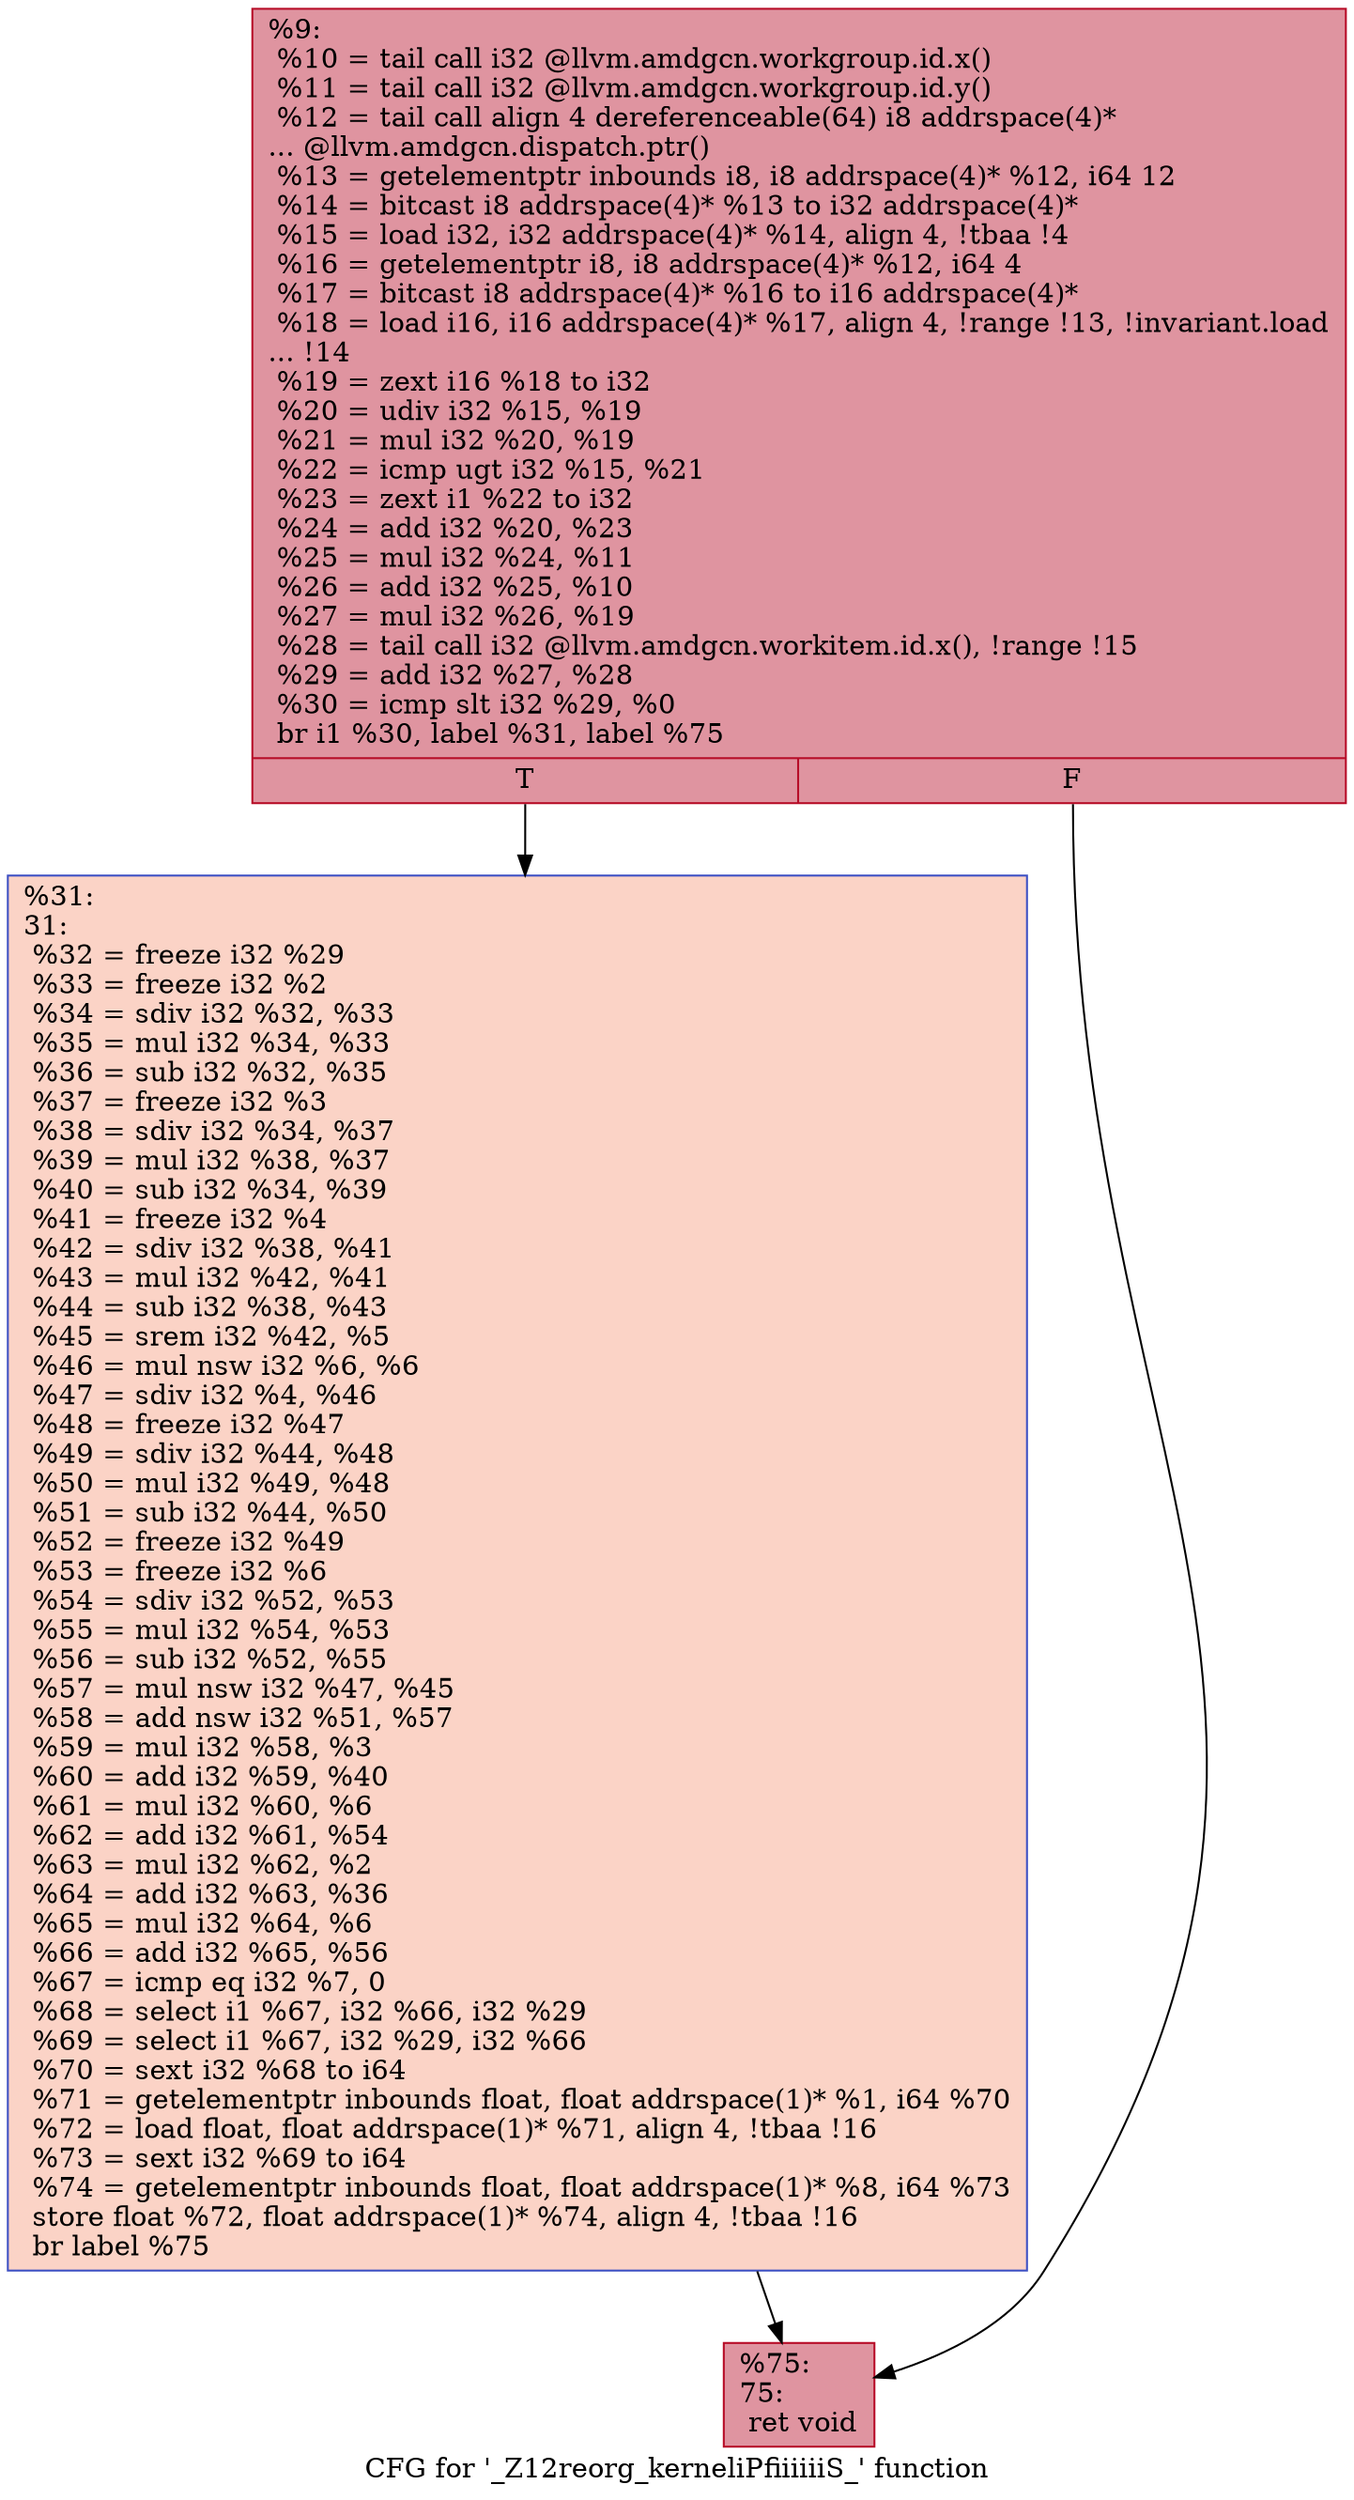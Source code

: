 digraph "CFG for '_Z12reorg_kerneliPfiiiiiiS_' function" {
	label="CFG for '_Z12reorg_kerneliPfiiiiiiS_' function";

	Node0x5af7de0 [shape=record,color="#b70d28ff", style=filled, fillcolor="#b70d2870",label="{%9:\l  %10 = tail call i32 @llvm.amdgcn.workgroup.id.x()\l  %11 = tail call i32 @llvm.amdgcn.workgroup.id.y()\l  %12 = tail call align 4 dereferenceable(64) i8 addrspace(4)*\l... @llvm.amdgcn.dispatch.ptr()\l  %13 = getelementptr inbounds i8, i8 addrspace(4)* %12, i64 12\l  %14 = bitcast i8 addrspace(4)* %13 to i32 addrspace(4)*\l  %15 = load i32, i32 addrspace(4)* %14, align 4, !tbaa !4\l  %16 = getelementptr i8, i8 addrspace(4)* %12, i64 4\l  %17 = bitcast i8 addrspace(4)* %16 to i16 addrspace(4)*\l  %18 = load i16, i16 addrspace(4)* %17, align 4, !range !13, !invariant.load\l... !14\l  %19 = zext i16 %18 to i32\l  %20 = udiv i32 %15, %19\l  %21 = mul i32 %20, %19\l  %22 = icmp ugt i32 %15, %21\l  %23 = zext i1 %22 to i32\l  %24 = add i32 %20, %23\l  %25 = mul i32 %24, %11\l  %26 = add i32 %25, %10\l  %27 = mul i32 %26, %19\l  %28 = tail call i32 @llvm.amdgcn.workitem.id.x(), !range !15\l  %29 = add i32 %27, %28\l  %30 = icmp slt i32 %29, %0\l  br i1 %30, label %31, label %75\l|{<s0>T|<s1>F}}"];
	Node0x5af7de0:s0 -> Node0x5afb180;
	Node0x5af7de0:s1 -> Node0x5afb210;
	Node0x5afb180 [shape=record,color="#3d50c3ff", style=filled, fillcolor="#f59c7d70",label="{%31:\l31:                                               \l  %32 = freeze i32 %29\l  %33 = freeze i32 %2\l  %34 = sdiv i32 %32, %33\l  %35 = mul i32 %34, %33\l  %36 = sub i32 %32, %35\l  %37 = freeze i32 %3\l  %38 = sdiv i32 %34, %37\l  %39 = mul i32 %38, %37\l  %40 = sub i32 %34, %39\l  %41 = freeze i32 %4\l  %42 = sdiv i32 %38, %41\l  %43 = mul i32 %42, %41\l  %44 = sub i32 %38, %43\l  %45 = srem i32 %42, %5\l  %46 = mul nsw i32 %6, %6\l  %47 = sdiv i32 %4, %46\l  %48 = freeze i32 %47\l  %49 = sdiv i32 %44, %48\l  %50 = mul i32 %49, %48\l  %51 = sub i32 %44, %50\l  %52 = freeze i32 %49\l  %53 = freeze i32 %6\l  %54 = sdiv i32 %52, %53\l  %55 = mul i32 %54, %53\l  %56 = sub i32 %52, %55\l  %57 = mul nsw i32 %47, %45\l  %58 = add nsw i32 %51, %57\l  %59 = mul i32 %58, %3\l  %60 = add i32 %59, %40\l  %61 = mul i32 %60, %6\l  %62 = add i32 %61, %54\l  %63 = mul i32 %62, %2\l  %64 = add i32 %63, %36\l  %65 = mul i32 %64, %6\l  %66 = add i32 %65, %56\l  %67 = icmp eq i32 %7, 0\l  %68 = select i1 %67, i32 %66, i32 %29\l  %69 = select i1 %67, i32 %29, i32 %66\l  %70 = sext i32 %68 to i64\l  %71 = getelementptr inbounds float, float addrspace(1)* %1, i64 %70\l  %72 = load float, float addrspace(1)* %71, align 4, !tbaa !16\l  %73 = sext i32 %69 to i64\l  %74 = getelementptr inbounds float, float addrspace(1)* %8, i64 %73\l  store float %72, float addrspace(1)* %74, align 4, !tbaa !16\l  br label %75\l}"];
	Node0x5afb180 -> Node0x5afb210;
	Node0x5afb210 [shape=record,color="#b70d28ff", style=filled, fillcolor="#b70d2870",label="{%75:\l75:                                               \l  ret void\l}"];
}
